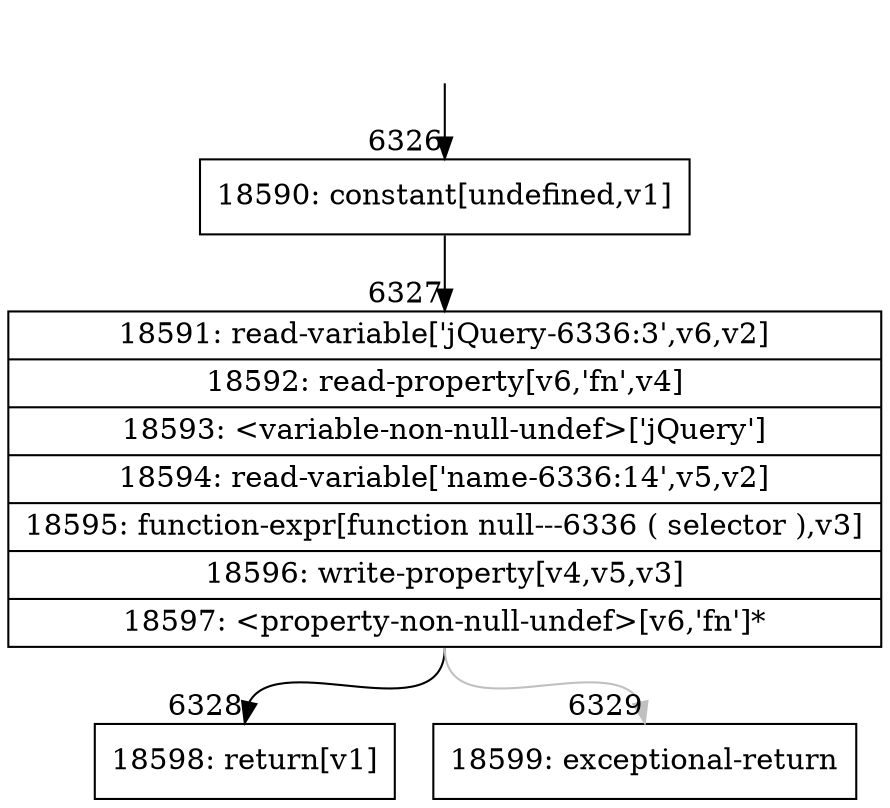 digraph {
rankdir="TD"
BB_entry410[shape=none,label=""];
BB_entry410 -> BB6326 [tailport=s, headport=n, headlabel="    6326"]
BB6326 [shape=record label="{18590: constant[undefined,v1]}" ] 
BB6326 -> BB6327 [tailport=s, headport=n, headlabel="      6327"]
BB6327 [shape=record label="{18591: read-variable['jQuery-6336:3',v6,v2]|18592: read-property[v6,'fn',v4]|18593: \<variable-non-null-undef\>['jQuery']|18594: read-variable['name-6336:14',v5,v2]|18595: function-expr[function null---6336 ( selector ),v3]|18596: write-property[v4,v5,v3]|18597: \<property-non-null-undef\>[v6,'fn']*}" ] 
BB6327 -> BB6328 [tailport=s, headport=n, headlabel="      6328"]
BB6327 -> BB6329 [tailport=s, headport=n, color=gray, headlabel="      6329"]
BB6328 [shape=record label="{18598: return[v1]}" ] 
BB6329 [shape=record label="{18599: exceptional-return}" ] 
}
